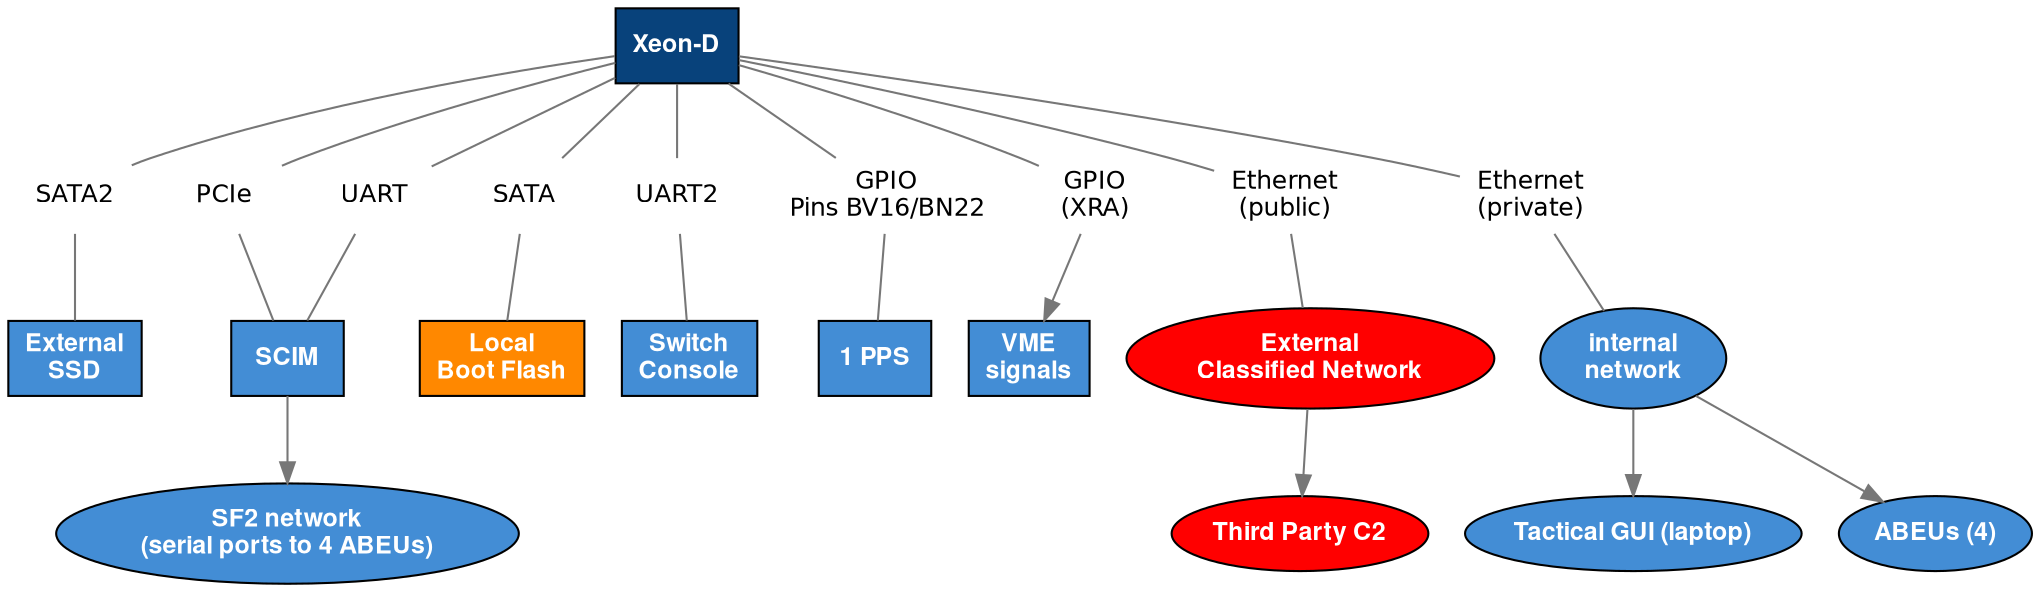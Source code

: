 digraph G {
    node [shape=rect style=filled
         fontcolor=white fontsize=12 fontname="Helvetica Bold"]
    edge [style=solid color="#777777"]

    // Main processor
    //
    XeonD         [fillcolor="#08427b" label="Xeon-D"]

    // Externals
    //
    ssd [fillcolor="#438dd5" label="External\nSSD"]
    scim [fillcolor="#438dd5" label="SCIM"]
    bootf [fillcolor="#FF8800" label="Local\nBoot Flash" ]
    pps [fillcolor="#438dd5" label="1 PPS" ]
    switch_console [fillcolor="#438dd5" label="Switch\nConsole" ]
    vme_signals [fillcolor="#438dd5" label="VME\nsignals"]

    sf2_network [shape=ellipse fillcolor="#438dd5" label="SF2 network\n(serial ports to 4 ABEUs)"]
    priv_network [shape=ellipse fillcolor="#438dd5" label="internal\nnetwork"]
    trui [shape=ellipse fillcolor="#438dd5" label="Tactical GUI (laptop)"]
    abeus [shape=ellipse fillcolor="#438dd5" label="ABEUs (4)"]

    pub_network [shape=ellipse fillcolor="#FF0000" label="External\nClassified Network" ]

    c2 [shape=ellipse fillcolor="#FF0000" label="Third Party C2" ]

    // Connectors
    //
    sata2
                [fillcolor=white
                style="filled,setlinewidth(0)"
                fontcolor=black fontname="Helvetica" shape=plaintext label="SATA2"]
    pcie
                [fillcolor=white
                style="filled,setlinewidth(0)"
                fontcolor=black fontname="Helvetica" shape=plaintext label="PCIe"]

    sata
                [fillcolor=white
                style="filled,setlinewidth(0)"
                fontcolor=black fontname="Helvetica" shape=plaintext label="SATA"]

    uart
                [fillcolor=white
                style="filled,setlinewidth(0)"
                fontcolor=black fontname="Helvetica" shape=plaintext label="UART"]

    uart2
                [fillcolor=white
                style="filled,setlinewidth(0)"
                fontcolor=black fontname="Helvetica" shape=plaintext label="UART2"]

    gpio
                [fillcolor=white
                style="filled,setlinewidth(0)"
                fontcolor=black fontname="Helvetica" shape=plaintext label="GPIO\nPins BV16/BN22"]

    gpio_xra
                [fillcolor=white
                style="filled,setlinewidth(0)"
                fontcolor=black fontname="Helvetica" shape=plaintext label="GPIO\n(XRA)"]

    eth_pub
                [fillcolor=white
                style="filled,setlinewidth(0)"
                fontcolor=black fontname="Helvetica" shape=plaintext label="Ethernet\n(public)"]

    eth_priv
                [fillcolor=white
                style="filled,setlinewidth(0)"
                fontcolor=black fontname="Helvetica" shape=plaintext label="Ethernet\n(private)"]

    XeonD -> sata [dir=none]
    XeonD -> sata2 [dir=none]
    XeonD -> pcie [dir=none]
    XeonD -> uart [dir=none]
    XeonD -> uart2 [dir=none]
    XeonD -> gpio [dir=none]
    XeonD -> gpio_xra [dir=none]
    XeonD -> eth_priv [dir=none]
    XeonD -> eth_pub [dir=none]

    sata -> bootf [dir=none]
    sata2 -> ssd [dir=none]
    pcie -> scim [dir=none]
    uart -> scim [dir=none]
    uart2 -> switch_console [dir=none]
    gpio -> pps [dir=none]
    gpio_xra -> vme_signals
    eth_priv -> priv_network [dir=none]
    eth_pub -> pub_network [dir=none]

    scim -> sf2_network
    priv_network -> trui
    priv_network -> abeus
    pub_network -> c2
}

